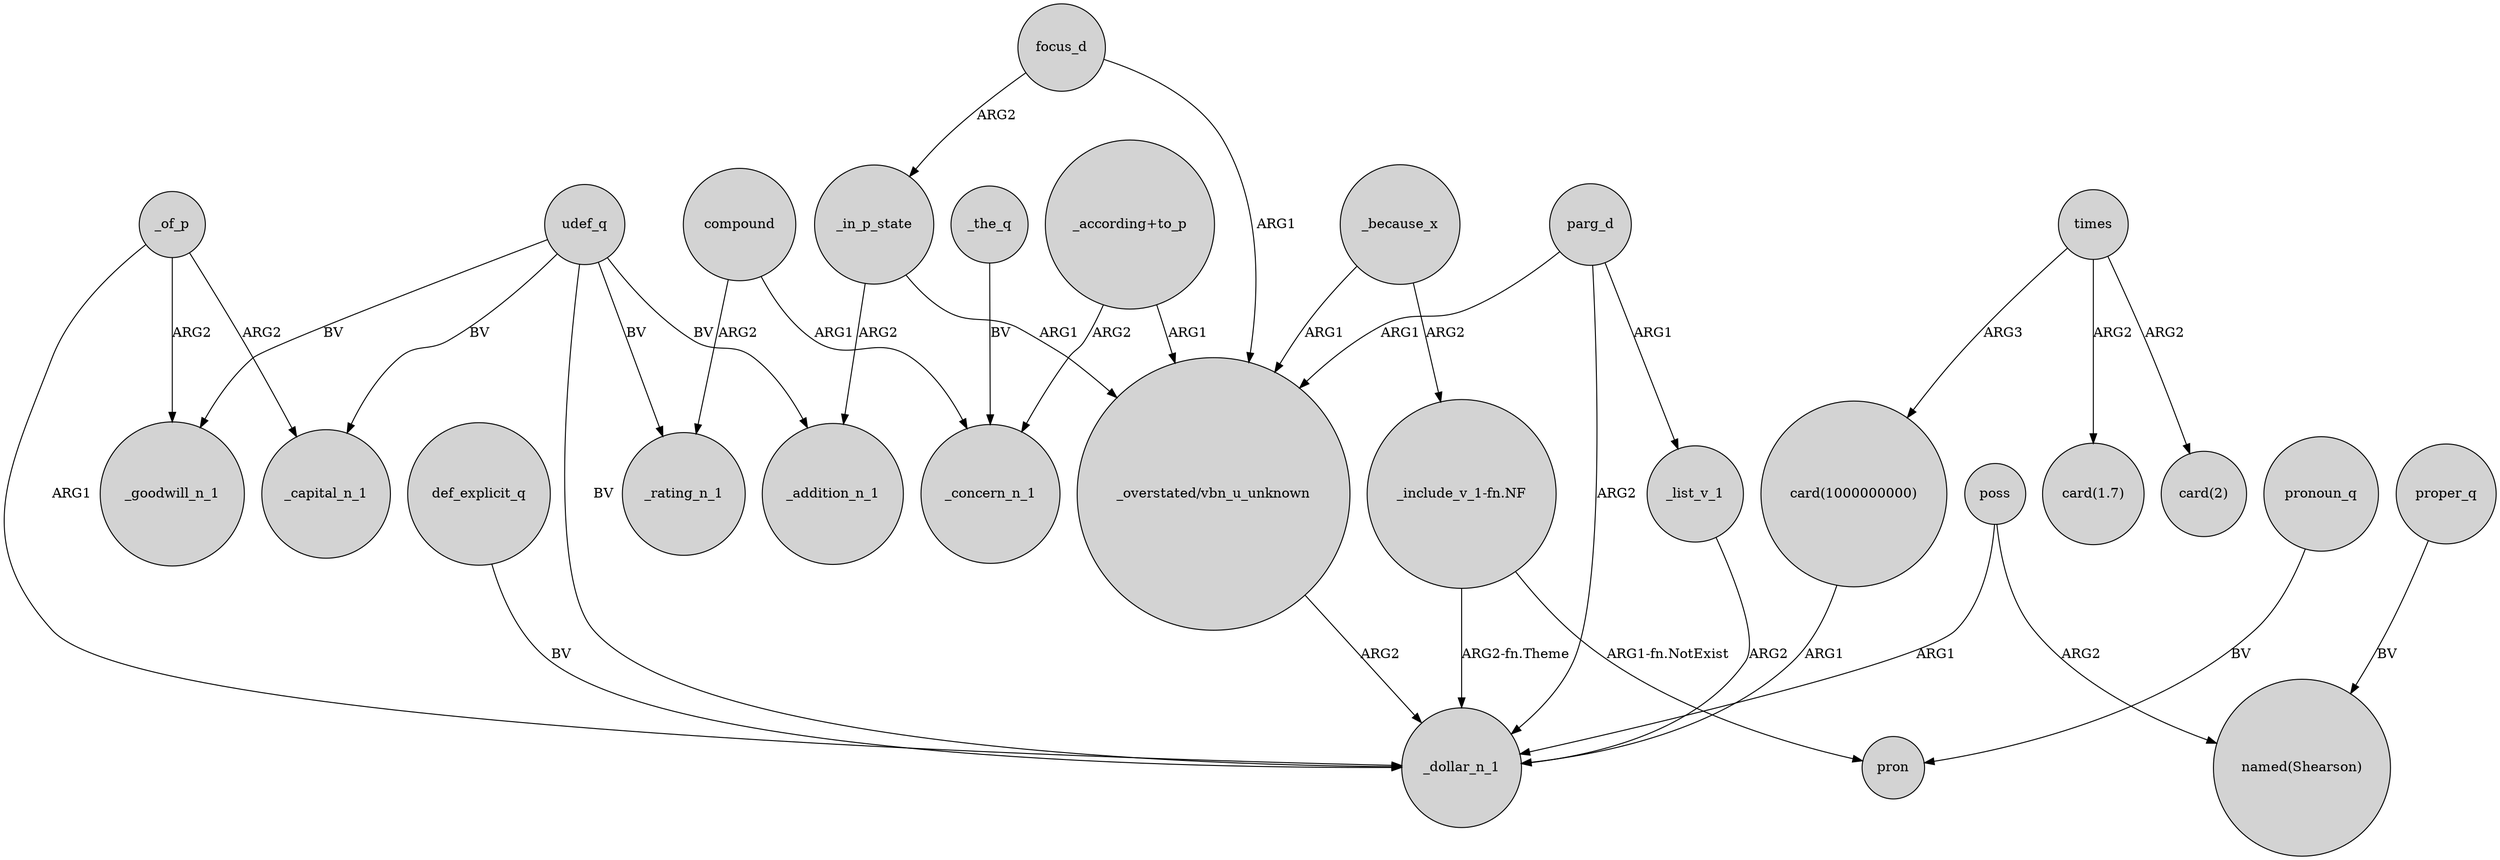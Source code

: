 digraph {
	node [shape=circle style=filled]
	"_include_v_1-fn.NF" -> _dollar_n_1 [label="ARG2-fn.Theme"]
	udef_q -> _goodwill_n_1 [label=BV]
	proper_q -> "named(Shearson)" [label=BV]
	_because_x -> "_overstated/vbn_u_unknown" [label=ARG1]
	udef_q -> _rating_n_1 [label=BV]
	times -> "card(1.7)" [label=ARG2]
	parg_d -> "_overstated/vbn_u_unknown" [label=ARG1]
	_of_p -> _dollar_n_1 [label=ARG1]
	poss -> _dollar_n_1 [label=ARG1]
	focus_d -> _in_p_state [label=ARG2]
	parg_d -> _list_v_1 [label=ARG1]
	"_according+to_p" -> _concern_n_1 [label=ARG2]
	compound -> _rating_n_1 [label=ARG2]
	_the_q -> _concern_n_1 [label=BV]
	times -> "card(1000000000)" [label=ARG3]
	pronoun_q -> pron [label=BV]
	_of_p -> _goodwill_n_1 [label=ARG2]
	"_according+to_p" -> "_overstated/vbn_u_unknown" [label=ARG1]
	_in_p_state -> "_overstated/vbn_u_unknown" [label=ARG1]
	"_include_v_1-fn.NF" -> pron [label="ARG1-fn.NotExist"]
	_in_p_state -> _addition_n_1 [label=ARG2]
	times -> "card(2)" [label=ARG2]
	parg_d -> _dollar_n_1 [label=ARG2]
	poss -> "named(Shearson)" [label=ARG2]
	"_overstated/vbn_u_unknown" -> _dollar_n_1 [label=ARG2]
	_because_x -> "_include_v_1-fn.NF" [label=ARG2]
	udef_q -> _dollar_n_1 [label=BV]
	def_explicit_q -> _dollar_n_1 [label=BV]
	"card(1000000000)" -> _dollar_n_1 [label=ARG1]
	focus_d -> "_overstated/vbn_u_unknown" [label=ARG1]
	compound -> _concern_n_1 [label=ARG1]
	_of_p -> _capital_n_1 [label=ARG2]
	udef_q -> _addition_n_1 [label=BV]
	_list_v_1 -> _dollar_n_1 [label=ARG2]
	udef_q -> _capital_n_1 [label=BV]
}
